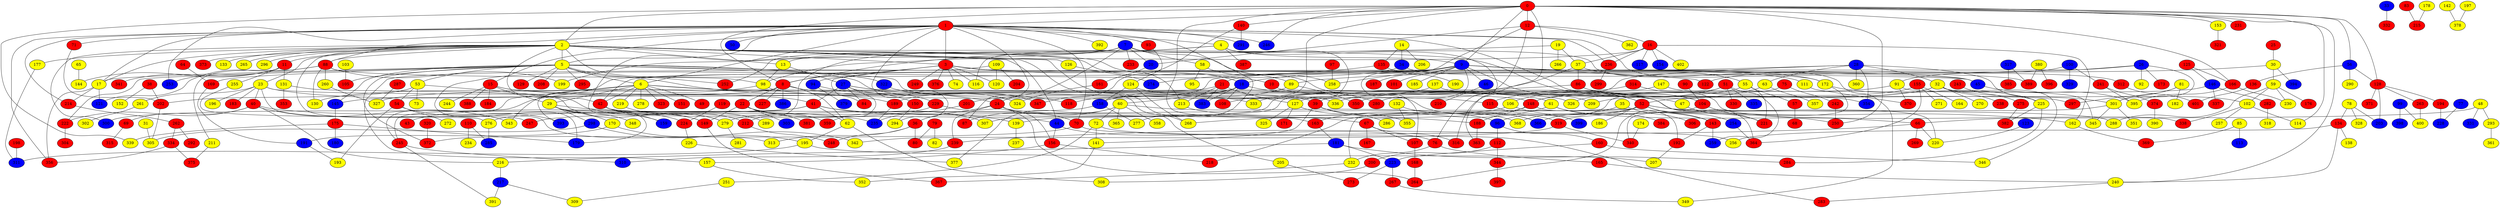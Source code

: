 graph {
0 [style = filled fillcolor = red];
1 [style = filled fillcolor = red];
2 [style = filled fillcolor = yellow];
3 [style = filled fillcolor = red];
4 [style = filled fillcolor = yellow];
5 [style = filled fillcolor = yellow];
6 [style = filled fillcolor = yellow];
7 [style = filled fillcolor = blue];
8 [style = filled fillcolor = red];
9 [style = filled fillcolor = blue];
10 [style = filled fillcolor = red];
11 [style = filled fillcolor = red];
12 [style = filled fillcolor = red];
13 [style = filled fillcolor = yellow];
14 [style = filled fillcolor = yellow];
15 [style = filled fillcolor = red];
16 [style = filled fillcolor = red];
17 [style = filled fillcolor = yellow];
18 [style = filled fillcolor = blue];
19 [style = filled fillcolor = yellow];
20 [style = filled fillcolor = blue];
21 [style = filled fillcolor = red];
22 [style = filled fillcolor = red];
23 [style = filled fillcolor = yellow];
24 [style = filled fillcolor = red];
25 [style = filled fillcolor = red];
26 [style = filled fillcolor = blue];
27 [style = filled fillcolor = blue];
28 [style = filled fillcolor = blue];
29 [style = filled fillcolor = yellow];
30 [style = filled fillcolor = yellow];
31 [style = filled fillcolor = yellow];
32 [style = filled fillcolor = yellow];
33 [style = filled fillcolor = blue];
34 [style = filled fillcolor = blue];
35 [style = filled fillcolor = yellow];
36 [style = filled fillcolor = red];
37 [style = filled fillcolor = yellow];
38 [style = filled fillcolor = red];
39 [style = filled fillcolor = red];
40 [style = filled fillcolor = red];
41 [style = filled fillcolor = red];
42 [style = filled fillcolor = red];
43 [style = filled fillcolor = red];
44 [style = filled fillcolor = blue];
45 [style = filled fillcolor = blue];
46 [style = filled fillcolor = blue];
47 [style = filled fillcolor = yellow];
48 [style = filled fillcolor = yellow];
49 [style = filled fillcolor = red];
50 [style = filled fillcolor = blue];
51 [style = filled fillcolor = red];
52 [style = filled fillcolor = red];
53 [style = filled fillcolor = yellow];
54 [style = filled fillcolor = red];
55 [style = filled fillcolor = yellow];
56 [style = filled fillcolor = blue];
57 [style = filled fillcolor = red];
58 [style = filled fillcolor = yellow];
59 [style = filled fillcolor = yellow];
60 [style = filled fillcolor = yellow];
61 [style = filled fillcolor = yellow];
62 [style = filled fillcolor = yellow];
63 [style = filled fillcolor = yellow];
64 [style = filled fillcolor = red];
65 [style = filled fillcolor = yellow];
66 [style = filled fillcolor = red];
67 [style = filled fillcolor = red];
68 [style = filled fillcolor = red];
69 [style = filled fillcolor = red];
70 [style = filled fillcolor = red];
71 [style = filled fillcolor = red];
72 [style = filled fillcolor = yellow];
73 [style = filled fillcolor = yellow];
74 [style = filled fillcolor = yellow];
75 [style = filled fillcolor = red];
76 [style = filled fillcolor = red];
77 [style = filled fillcolor = blue];
78 [style = filled fillcolor = yellow];
79 [style = filled fillcolor = red];
80 [style = filled fillcolor = red];
81 [style = filled fillcolor = yellow];
82 [style = filled fillcolor = yellow];
83 [style = filled fillcolor = red];
84 [style = filled fillcolor = red];
85 [style = filled fillcolor = yellow];
86 [style = filled fillcolor = red];
87 [style = filled fillcolor = red];
88 [style = filled fillcolor = red];
89 [style = filled fillcolor = yellow];
90 [style = filled fillcolor = red];
91 [style = filled fillcolor = yellow];
92 [style = filled fillcolor = yellow];
93 [style = filled fillcolor = red];
94 [style = filled fillcolor = blue];
95 [style = filled fillcolor = yellow];
96 [style = filled fillcolor = blue];
97 [style = filled fillcolor = red];
98 [style = filled fillcolor = yellow];
99 [style = filled fillcolor = blue];
100 [style = filled fillcolor = blue];
101 [style = filled fillcolor = red];
102 [style = filled fillcolor = yellow];
103 [style = filled fillcolor = yellow];
104 [style = filled fillcolor = red];
105 [style = filled fillcolor = red];
106 [style = filled fillcolor = yellow];
107 [style = filled fillcolor = red];
108 [style = filled fillcolor = red];
109 [style = filled fillcolor = yellow];
110 [style = filled fillcolor = red];
111 [style = filled fillcolor = yellow];
112 [style = filled fillcolor = red];
113 [style = filled fillcolor = blue];
114 [style = filled fillcolor = yellow];
115 [style = filled fillcolor = red];
116 [style = filled fillcolor = yellow];
117 [style = filled fillcolor = blue];
118 [style = filled fillcolor = red];
119 [style = filled fillcolor = red];
120 [style = filled fillcolor = yellow];
121 [style = filled fillcolor = blue];
122 [style = filled fillcolor = red];
123 [style = filled fillcolor = blue];
124 [style = filled fillcolor = yellow];
125 [style = filled fillcolor = red];
126 [style = filled fillcolor = yellow];
127 [style = filled fillcolor = yellow];
128 [style = filled fillcolor = red];
129 [style = filled fillcolor = red];
130 [style = filled fillcolor = yellow];
131 [style = filled fillcolor = yellow];
132 [style = filled fillcolor = yellow];
133 [style = filled fillcolor = yellow];
134 [style = filled fillcolor = red];
135 [style = filled fillcolor = red];
136 [style = filled fillcolor = red];
137 [style = filled fillcolor = yellow];
138 [style = filled fillcolor = yellow];
139 [style = filled fillcolor = yellow];
140 [style = filled fillcolor = red];
141 [style = filled fillcolor = yellow];
142 [style = filled fillcolor = yellow];
143 [style = filled fillcolor = red];
144 [style = filled fillcolor = yellow];
145 [style = filled fillcolor = blue];
146 [style = filled fillcolor = blue];
147 [style = filled fillcolor = yellow];
148 [style = filled fillcolor = red];
149 [style = filled fillcolor = red];
150 [style = filled fillcolor = red];
151 [style = filled fillcolor = red];
152 [style = filled fillcolor = yellow];
153 [style = filled fillcolor = yellow];
154 [style = filled fillcolor = blue];
155 [style = filled fillcolor = red];
156 [style = filled fillcolor = red];
157 [style = filled fillcolor = yellow];
158 [style = filled fillcolor = blue];
159 [style = filled fillcolor = blue];
160 [style = filled fillcolor = red];
161 [style = filled fillcolor = red];
162 [style = filled fillcolor = yellow];
163 [style = filled fillcolor = red];
164 [style = filled fillcolor = yellow];
165 [style = filled fillcolor = red];
166 [style = filled fillcolor = red];
167 [style = filled fillcolor = red];
168 [style = filled fillcolor = red];
169 [style = filled fillcolor = red];
170 [style = filled fillcolor = yellow];
171 [style = filled fillcolor = red];
172 [style = filled fillcolor = yellow];
173 [style = filled fillcolor = red];
174 [style = filled fillcolor = yellow];
175 [style = filled fillcolor = red];
176 [style = filled fillcolor = red];
177 [style = filled fillcolor = yellow];
178 [style = filled fillcolor = yellow];
179 [style = filled fillcolor = blue];
180 [style = filled fillcolor = blue];
181 [style = filled fillcolor = blue];
182 [style = filled fillcolor = yellow];
183 [style = filled fillcolor = red];
184 [style = filled fillcolor = red];
185 [style = filled fillcolor = yellow];
186 [style = filled fillcolor = yellow];
187 [style = filled fillcolor = red];
188 [style = filled fillcolor = red];
189 [style = filled fillcolor = red];
190 [style = filled fillcolor = yellow];
191 [style = filled fillcolor = blue];
192 [style = filled fillcolor = red];
193 [style = filled fillcolor = yellow];
194 [style = filled fillcolor = red];
195 [style = filled fillcolor = yellow];
196 [style = filled fillcolor = yellow];
197 [style = filled fillcolor = yellow];
198 [style = filled fillcolor = red];
199 [style = filled fillcolor = yellow];
200 [style = filled fillcolor = red];
201 [style = filled fillcolor = red];
202 [style = filled fillcolor = red];
203 [style = filled fillcolor = blue];
204 [style = filled fillcolor = red];
205 [style = filled fillcolor = yellow];
206 [style = filled fillcolor = yellow];
207 [style = filled fillcolor = yellow];
208 [style = filled fillcolor = red];
209 [style = filled fillcolor = yellow];
210 [style = filled fillcolor = red];
211 [style = filled fillcolor = yellow];
212 [style = filled fillcolor = red];
213 [style = filled fillcolor = yellow];
214 [style = filled fillcolor = red];
215 [style = filled fillcolor = red];
216 [style = filled fillcolor = yellow];
217 [style = filled fillcolor = blue];
218 [style = filled fillcolor = red];
219 [style = filled fillcolor = yellow];
220 [style = filled fillcolor = yellow];
221 [style = filled fillcolor = red];
222 [style = filled fillcolor = red];
223 [style = filled fillcolor = blue];
224 [style = filled fillcolor = red];
225 [style = filled fillcolor = yellow];
226 [style = filled fillcolor = yellow];
227 [style = filled fillcolor = red];
228 [style = filled fillcolor = blue];
229 [style = filled fillcolor = red];
230 [style = filled fillcolor = yellow];
231 [style = filled fillcolor = red];
232 [style = filled fillcolor = yellow];
233 [style = filled fillcolor = red];
234 [style = filled fillcolor = yellow];
235 [style = filled fillcolor = blue];
236 [style = filled fillcolor = red];
237 [style = filled fillcolor = yellow];
238 [style = filled fillcolor = red];
239 [style = filled fillcolor = red];
240 [style = filled fillcolor = yellow];
241 [style = filled fillcolor = red];
242 [style = filled fillcolor = red];
243 [style = filled fillcolor = red];
244 [style = filled fillcolor = yellow];
245 [style = filled fillcolor = red];
246 [style = filled fillcolor = blue];
247 [style = filled fillcolor = red];
248 [style = filled fillcolor = red];
249 [style = filled fillcolor = red];
250 [style = filled fillcolor = red];
251 [style = filled fillcolor = yellow];
252 [style = filled fillcolor = red];
253 [style = filled fillcolor = blue];
254 [style = filled fillcolor = blue];
255 [style = filled fillcolor = yellow];
256 [style = filled fillcolor = yellow];
257 [style = filled fillcolor = yellow];
258 [style = filled fillcolor = yellow];
259 [style = filled fillcolor = blue];
260 [style = filled fillcolor = yellow];
261 [style = filled fillcolor = yellow];
262 [style = filled fillcolor = red];
263 [style = filled fillcolor = red];
264 [style = filled fillcolor = red];
265 [style = filled fillcolor = yellow];
266 [style = filled fillcolor = yellow];
267 [style = filled fillcolor = red];
268 [style = filled fillcolor = yellow];
269 [style = filled fillcolor = red];
270 [style = filled fillcolor = yellow];
271 [style = filled fillcolor = yellow];
272 [style = filled fillcolor = yellow];
273 [style = filled fillcolor = red];
274 [style = filled fillcolor = blue];
275 [style = filled fillcolor = red];
276 [style = filled fillcolor = yellow];
277 [style = filled fillcolor = yellow];
278 [style = filled fillcolor = yellow];
279 [style = filled fillcolor = yellow];
280 [style = filled fillcolor = red];
281 [style = filled fillcolor = yellow];
282 [style = filled fillcolor = red];
283 [style = filled fillcolor = red];
284 [style = filled fillcolor = red];
285 [style = filled fillcolor = blue];
286 [style = filled fillcolor = yellow];
287 [style = filled fillcolor = red];
288 [style = filled fillcolor = yellow];
289 [style = filled fillcolor = yellow];
290 [style = filled fillcolor = yellow];
291 [style = filled fillcolor = blue];
292 [style = filled fillcolor = red];
293 [style = filled fillcolor = yellow];
294 [style = filled fillcolor = yellow];
295 [style = filled fillcolor = red];
296 [style = filled fillcolor = yellow];
297 [style = filled fillcolor = red];
298 [style = filled fillcolor = blue];
299 [style = filled fillcolor = red];
300 [style = filled fillcolor = blue];
301 [style = filled fillcolor = yellow];
302 [style = filled fillcolor = yellow];
303 [style = filled fillcolor = blue];
304 [style = filled fillcolor = red];
305 [style = filled fillcolor = yellow];
306 [style = filled fillcolor = red];
307 [style = filled fillcolor = yellow];
308 [style = filled fillcolor = yellow];
309 [style = filled fillcolor = yellow];
310 [style = filled fillcolor = blue];
311 [style = filled fillcolor = blue];
312 [style = filled fillcolor = red];
313 [style = filled fillcolor = yellow];
314 [style = filled fillcolor = red];
315 [style = filled fillcolor = red];
316 [style = filled fillcolor = red];
317 [style = filled fillcolor = blue];
318 [style = filled fillcolor = yellow];
319 [style = filled fillcolor = red];
320 [style = filled fillcolor = red];
321 [style = filled fillcolor = red];
322 [style = filled fillcolor = blue];
323 [style = filled fillcolor = red];
324 [style = filled fillcolor = yellow];
325 [style = filled fillcolor = yellow];
326 [style = filled fillcolor = yellow];
327 [style = filled fillcolor = yellow];
328 [style = filled fillcolor = yellow];
329 [style = filled fillcolor = blue];
330 [style = filled fillcolor = red];
331 [style = filled fillcolor = blue];
332 [style = filled fillcolor = red];
333 [style = filled fillcolor = yellow];
334 [style = filled fillcolor = red];
335 [style = filled fillcolor = blue];
336 [style = filled fillcolor = yellow];
337 [style = filled fillcolor = red];
338 [style = filled fillcolor = red];
339 [style = filled fillcolor = yellow];
340 [style = filled fillcolor = red];
341 [style = filled fillcolor = red];
342 [style = filled fillcolor = yellow];
343 [style = filled fillcolor = yellow];
344 [style = filled fillcolor = red];
345 [style = filled fillcolor = yellow];
346 [style = filled fillcolor = yellow];
347 [style = filled fillcolor = red];
348 [style = filled fillcolor = yellow];
349 [style = filled fillcolor = yellow];
350 [style = filled fillcolor = red];
351 [style = filled fillcolor = yellow];
352 [style = filled fillcolor = yellow];
353 [style = filled fillcolor = red];
354 [style = filled fillcolor = blue];
355 [style = filled fillcolor = yellow];
356 [style = filled fillcolor = red];
357 [style = filled fillcolor = yellow];
358 [style = filled fillcolor = yellow];
359 [style = filled fillcolor = red];
360 [style = filled fillcolor = yellow];
361 [style = filled fillcolor = yellow];
362 [style = filled fillcolor = yellow];
363 [style = filled fillcolor = red];
364 [style = filled fillcolor = red];
365 [style = filled fillcolor = yellow];
366 [style = filled fillcolor = blue];
367 [style = filled fillcolor = red];
368 [style = filled fillcolor = yellow];
369 [style = filled fillcolor = red];
370 [style = filled fillcolor = red];
371 [style = filled fillcolor = red];
372 [style = filled fillcolor = red];
373 [style = filled fillcolor = red];
374 [style = filled fillcolor = red];
375 [style = filled fillcolor = red];
376 [style = filled fillcolor = red];
377 [style = filled fillcolor = yellow];
378 [style = filled fillcolor = yellow];
379 [style = filled fillcolor = blue];
380 [style = filled fillcolor = yellow];
381 [style = filled fillcolor = red];
382 [style = filled fillcolor = red];
383 [style = filled fillcolor = blue];
384 [style = filled fillcolor = red];
385 [style = filled fillcolor = red];
386 [style = filled fillcolor = blue];
387 [style = filled fillcolor = red];
388 [style = filled fillcolor = red];
389 [style = filled fillcolor = red];
390 [style = filled fillcolor = yellow];
391 [style = filled fillcolor = yellow];
392 [style = filled fillcolor = yellow];
393 [style = filled fillcolor = blue];
394 [style = filled fillcolor = blue];
395 [style = filled fillcolor = yellow];
396 [style = filled fillcolor = red];
397 [style = filled fillcolor = red];
398 [style = filled fillcolor = blue];
399 [style = filled fillcolor = blue];
400 [style = filled fillcolor = yellow];
401 [style = filled fillcolor = red];
402 [style = filled fillcolor = yellow];
0 -- 9;
0 -- 8;
0 -- 2;
0 -- 1;
0 -- 12;
0 -- 56;
0 -- 76;
0 -- 108;
0 -- 114;
0 -- 128;
0 -- 140;
0 -- 153;
0 -- 163;
0 -- 166;
0 -- 231;
0 -- 240;
0 -- 246;
0 -- 250;
0 -- 339;
1 -- 2;
1 -- 3;
1 -- 4;
1 -- 5;
1 -- 6;
1 -- 15;
1 -- 17;
1 -- 50;
1 -- 70;
1 -- 71;
1 -- 87;
1 -- 88;
1 -- 93;
1 -- 104;
1 -- 172;
1 -- 214;
1 -- 236;
1 -- 246;
1 -- 253;
1 -- 277;
1 -- 291;
1 -- 294;
1 -- 356;
1 -- 392;
2 -- 3;
2 -- 5;
2 -- 11;
2 -- 13;
2 -- 17;
2 -- 18;
2 -- 23;
2 -- 42;
2 -- 44;
2 -- 52;
2 -- 88;
2 -- 89;
2 -- 98;
2 -- 126;
2 -- 133;
2 -- 177;
2 -- 205;
2 -- 265;
2 -- 268;
2 -- 296;
2 -- 300;
2 -- 313;
2 -- 373;
3 -- 8;
3 -- 10;
3 -- 45;
3 -- 74;
3 -- 84;
3 -- 94;
3 -- 116;
3 -- 120;
3 -- 249;
3 -- 274;
3 -- 376;
4 -- 8;
4 -- 9;
4 -- 116;
4 -- 127;
4 -- 363;
4 -- 387;
5 -- 6;
5 -- 17;
5 -- 45;
5 -- 53;
5 -- 105;
5 -- 129;
5 -- 145;
5 -- 169;
5 -- 189;
5 -- 208;
5 -- 222;
5 -- 252;
5 -- 295;
5 -- 322;
5 -- 324;
5 -- 336;
5 -- 372;
6 -- 24;
6 -- 29;
6 -- 42;
6 -- 49;
6 -- 130;
6 -- 148;
6 -- 151;
6 -- 219;
6 -- 245;
6 -- 278;
6 -- 323;
7 -- 13;
7 -- 20;
7 -- 24;
7 -- 58;
7 -- 149;
7 -- 212;
7 -- 233;
7 -- 252;
7 -- 258;
7 -- 349;
8 -- 22;
8 -- 62;
8 -- 118;
8 -- 145;
8 -- 227;
8 -- 386;
8 -- 393;
9 -- 18;
9 -- 21;
9 -- 45;
9 -- 46;
9 -- 52;
9 -- 101;
9 -- 111;
9 -- 122;
9 -- 172;
9 -- 185;
9 -- 187;
9 -- 258;
9 -- 343;
9 -- 350;
10 -- 209;
11 -- 131;
11 -- 144;
11 -- 253;
11 -- 255;
11 -- 341;
12 -- 16;
12 -- 20;
12 -- 107;
12 -- 280;
12 -- 362;
13 -- 27;
13 -- 98;
14 -- 34;
14 -- 135;
14 -- 206;
15 -- 29;
15 -- 47;
15 -- 184;
15 -- 244;
15 -- 333;
15 -- 388;
16 -- 37;
16 -- 98;
16 -- 117;
16 -- 154;
16 -- 162;
16 -- 236;
16 -- 402;
17 -- 121;
17 -- 214;
17 -- 356;
18 -- 60;
18 -- 108;
18 -- 189;
18 -- 280;
18 -- 383;
19 -- 37;
19 -- 199;
19 -- 266;
20 -- 161;
21 -- 127;
21 -- 213;
21 -- 327;
21 -- 383;
22 -- 149;
22 -- 303;
22 -- 307;
22 -- 359;
22 -- 381;
23 -- 40;
23 -- 41;
23 -- 183;
23 -- 196;
23 -- 220;
23 -- 247;
23 -- 261;
24 -- 36;
24 -- 70;
24 -- 156;
24 -- 188;
24 -- 239;
25 -- 30;
26 -- 42;
26 -- 91;
26 -- 92;
26 -- 173;
26 -- 301;
27 -- 39;
27 -- 41;
27 -- 61;
27 -- 84;
27 -- 229;
27 -- 326;
27 -- 359;
28 -- 32;
28 -- 63;
28 -- 118;
28 -- 225;
28 -- 316;
28 -- 354;
28 -- 360;
29 -- 159;
29 -- 170;
29 -- 179;
29 -- 224;
29 -- 250;
29 -- 298;
29 -- 348;
30 -- 59;
30 -- 89;
30 -- 394;
31 -- 305;
32 -- 52;
32 -- 102;
32 -- 209;
32 -- 238;
32 -- 270;
32 -- 346;
33 -- 332;
34 -- 179;
34 -- 312;
35 -- 306;
35 -- 368;
36 -- 80;
36 -- 248;
36 -- 313;
37 -- 39;
37 -- 55;
37 -- 86;
38 -- 152;
38 -- 202;
39 -- 141;
39 -- 286;
39 -- 368;
40 -- 69;
40 -- 216;
40 -- 222;
40 -- 235;
40 -- 343;
41 -- 43;
41 -- 62;
41 -- 67;
41 -- 139;
41 -- 300;
42 -- 44;
42 -- 159;
42 -- 212;
42 -- 279;
44 -- 76;
44 -- 156;
45 -- 395;
46 -- 210;
47 -- 221;
48 -- 66;
48 -- 293;
48 -- 331;
52 -- 143;
52 -- 162;
52 -- 186;
52 -- 218;
52 -- 232;
52 -- 254;
52 -- 288;
52 -- 366;
51 -- 106;
51 -- 139;
51 -- 259;
51 -- 330;
51 -- 335;
53 -- 54;
53 -- 73;
53 -- 202;
53 -- 279;
54 -- 193;
54 -- 272;
54 -- 393;
55 -- 57;
55 -- 221;
55 -- 336;
56 -- 128;
56 -- 136;
56 -- 290;
57 -- 68;
58 -- 95;
58 -- 366;
59 -- 102;
59 -- 176;
59 -- 230;
59 -- 288;
60 -- 72;
60 -- 87;
60 -- 96;
60 -- 358;
60 -- 365;
60 -- 377;
61 -- 66;
61 -- 143;
61 -- 163;
62 -- 195;
62 -- 308;
63 -- 115;
63 -- 357;
64 -- 169;
65 -- 144;
66 -- 220;
66 -- 239;
66 -- 269;
67 -- 107;
67 -- 167;
67 -- 316;
69 -- 315;
70 -- 283;
70 -- 372;
71 -- 202;
72 -- 141;
72 -- 251;
72 -- 256;
75 -- 96;
75 -- 242;
76 -- 165;
76 -- 232;
77 -- 228;
78 -- 134;
78 -- 203;
78 -- 328;
79 -- 80;
79 -- 82;
81 -- 182;
81 -- 297;
81 -- 301;
83 -- 215;
85 -- 113;
85 -- 369;
86 -- 104;
86 -- 158;
86 -- 354;
88 -- 121;
88 -- 130;
88 -- 199;
88 -- 211;
88 -- 260;
88 -- 389;
89 -- 158;
89 -- 350;
90 -- 104;
91 -- 148;
91 -- 345;
91 -- 370;
93 -- 124;
94 -- 150;
94 -- 379;
96 -- 112;
96 -- 160;
97 -- 258;
98 -- 115;
98 -- 245;
99 -- 398;
99 -- 400;
100 -- 122;
100 -- 241;
100 -- 329;
102 -- 114;
102 -- 257;
102 -- 338;
103 -- 105;
104 -- 221;
104 -- 264;
106 -- 279;
106 -- 384;
107 -- 168;
109 -- 120;
109 -- 157;
109 -- 204;
110 -- 234;
110 -- 285;
111 -- 370;
112 -- 200;
112 -- 344;
115 -- 399;
119 -- 224;
123 -- 220;
124 -- 158;
124 -- 268;
124 -- 364;
125 -- 146;
125 -- 166;
126 -- 213;
127 -- 171;
127 -- 325;
127 -- 355;
128 -- 194;
128 -- 203;
128 -- 263;
128 -- 371;
131 -- 149;
131 -- 353;
132 -- 355;
132 -- 366;
134 -- 138;
134 -- 240;
134 -- 256;
135 -- 190;
135 -- 274;
136 -- 401;
137 -- 201;
137 -- 297;
139 -- 237;
140 -- 291;
140 -- 347;
141 -- 352;
142 -- 378;
143 -- 192;
143 -- 259;
145 -- 175;
146 -- 148;
146 -- 282;
146 -- 337;
147 -- 301;
147 -- 307;
148 -- 188;
148 -- 192;
148 -- 268;
149 -- 367;
150 -- 294;
153 -- 321;
155 -- 164;
155 -- 271;
155 -- 326;
155 -- 364;
156 -- 157;
156 -- 218;
157 -- 352;
158 -- 276;
158 -- 277;
160 -- 223;
160 -- 346;
161 -- 324;
162 -- 369;
163 -- 181;
165 -- 240;
166 -- 230;
166 -- 395;
168 -- 264;
169 -- 191;
170 -- 191;
170 -- 195;
172 -- 225;
172 -- 340;
174 -- 340;
175 -- 179;
175 -- 180;
175 -- 339;
177 -- 311;
178 -- 215;
181 -- 216;
181 -- 223;
181 -- 284;
188 -- 363;
189 -- 235;
191 -- 193;
192 -- 207;
194 -- 228;
195 -- 207;
195 -- 311;
197 -- 378;
198 -- 311;
200 -- 308;
201 -- 235;
202 -- 305;
205 -- 273;
211 -- 375;
212 -- 248;
213 -- 319;
214 -- 262;
216 -- 217;
217 -- 309;
217 -- 391;
219 -- 289;
222 -- 304;
223 -- 267;
223 -- 273;
224 -- 226;
225 -- 284;
225 -- 382;
226 -- 377;
229 -- 247;
229 -- 264;
232 -- 367;
236 -- 299;
239 -- 310;
240 -- 283;
241 -- 374;
241 -- 395;
242 -- 250;
243 -- 275;
245 -- 310;
245 -- 391;
251 -- 309;
254 -- 364;
255 -- 276;
260 -- 327;
261 -- 302;
262 -- 292;
262 -- 334;
263 -- 400;
267 -- 349;
275 -- 382;
276 -- 285;
279 -- 281;
282 -- 318;
287 -- 327;
293 -- 361;
298 -- 305;
298 -- 342;
301 -- 319;
301 -- 345;
301 -- 351;
312 -- 401;
314 -- 333;
314 -- 338;
317 -- 385;
317 -- 389;
319 -- 340;
319 -- 342;
320 -- 372;
322 -- 347;
334 -- 356;
334 -- 375;
344 -- 397;
374 -- 390;
380 -- 389;
380 -- 396;
}
